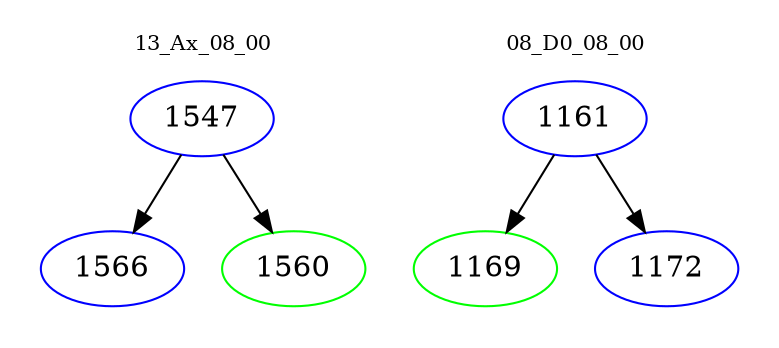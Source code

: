 digraph{
subgraph cluster_0 {
color = white
label = "13_Ax_08_00";
fontsize=10;
T0_1547 [label="1547", color="blue"]
T0_1547 -> T0_1566 [color="black"]
T0_1566 [label="1566", color="blue"]
T0_1547 -> T0_1560 [color="black"]
T0_1560 [label="1560", color="green"]
}
subgraph cluster_1 {
color = white
label = "08_D0_08_00";
fontsize=10;
T1_1161 [label="1161", color="blue"]
T1_1161 -> T1_1169 [color="black"]
T1_1169 [label="1169", color="green"]
T1_1161 -> T1_1172 [color="black"]
T1_1172 [label="1172", color="blue"]
}
}
